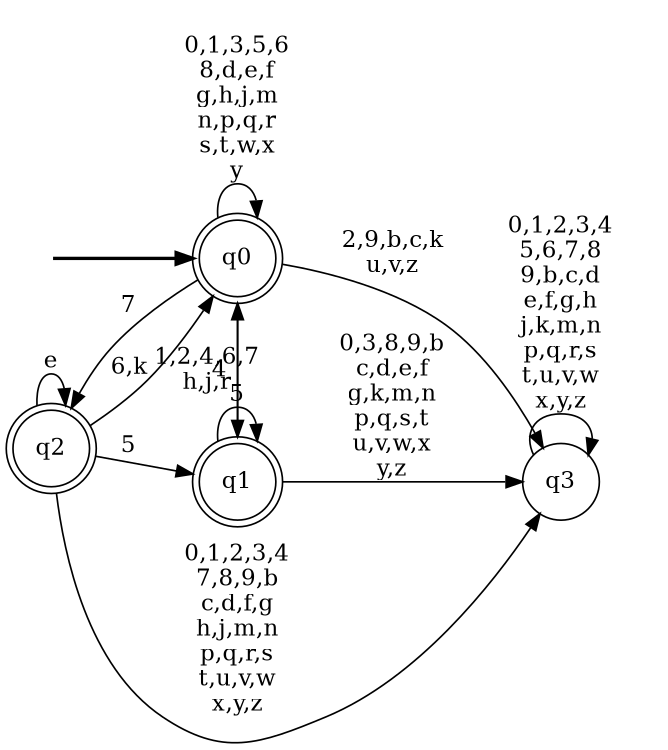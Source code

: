 digraph BlueStar {
__start0 [style = invis, shape = none, label = "", width = 0, height = 0];

rankdir=LR;
size="8,5";

s0 [style="rounded,filled", color="black", fillcolor="white" shape="doublecircle", label="q0"];
s1 [style="rounded,filled", color="black", fillcolor="white" shape="doublecircle", label="q1"];
s2 [style="rounded,filled", color="black", fillcolor="white" shape="doublecircle", label="q2"];
s3 [style="filled", color="black", fillcolor="white" shape="circle", label="q3"];
subgraph cluster_main { 
	graph [pad=".75", ranksep="0.15", nodesep="0.15"];
	 style=invis; 
	__start0 -> s0 [penwidth=2];
}
s0 -> s0 [label="0,1,3,5,6\n8,d,e,f\ng,h,j,m\nn,p,q,r\ns,t,w,x\ny"];
s0 -> s1 [label="4"];
s0 -> s2 [label="7"];
s0 -> s3 [label="2,9,b,c,k\nu,v,z"];
s1 -> s0 [label="1,2,4,6,7\nh,j,r"];
s1 -> s1 [label="5"];
s1 -> s3 [label="0,3,8,9,b\nc,d,e,f\ng,k,m,n\np,q,s,t\nu,v,w,x\ny,z"];
s2 -> s0 [label="6,k"];
s2 -> s1 [label="5"];
s2 -> s2 [label="e"];
s2 -> s3 [label="0,1,2,3,4\n7,8,9,b\nc,d,f,g\nh,j,m,n\np,q,r,s\nt,u,v,w\nx,y,z"];
s3 -> s3 [label="0,1,2,3,4\n5,6,7,8\n9,b,c,d\ne,f,g,h\nj,k,m,n\np,q,r,s\nt,u,v,w\nx,y,z"];

}